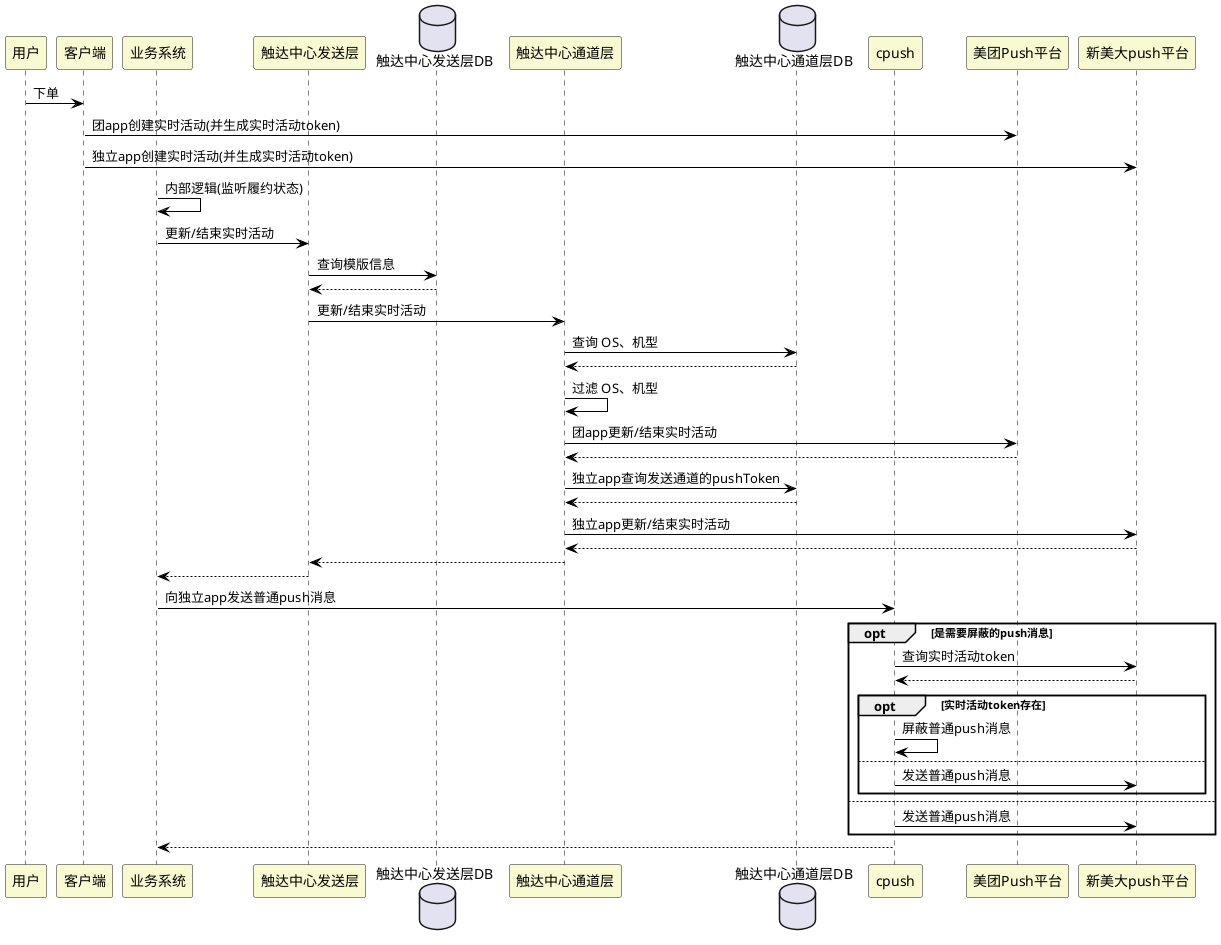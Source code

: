 @startuml
skinparam sequence {
ArrowColor black
LifeLineBorderColor black
LifeLineBackgroundColor khaki
ParticipantBackgroundColor lightgoldenrodyellow
}

participant	用户
participant	客户端
participant 业务系统
participant 触达中心发送层
database 触达中心发送层DB
participant 触达中心通道层
database 触达中心通道层DB
participant cpush
participant 美团Push平台
participant 新美大push平台

用户 -> 客户端: 下单
客户端 -> 美团Push平台 : 团app创建实时活动(并生成实时活动token)
客户端 -> 新美大push平台 : 独立app创建实时活动(并生成实时活动token)

业务系统 -> 业务系统: 内部逻辑(监听履约状态)
业务系统 -> 触达中心发送层: 更新/结束实时活动
触达中心发送层 -> 触达中心发送层DB : 查询模版信息
触达中心发送层 <-- 触达中心发送层DB
触达中心发送层 -> 触达中心通道层 : 更新/结束实时活动

触达中心通道层 -> 触达中心通道层DB : 查询 OS、机型
触达中心通道层DB --> 触达中心通道层
触达中心通道层 -> 触达中心通道层 : 过滤 OS、机型
触达中心通道层  -> 美团Push平台 : 团app更新/结束实时活动
触达中心通道层  <-- 美团Push平台
触达中心通道层 -> 触达中心通道层DB: 独立app查询发送通道的pushToken
触达中心通道层 <-- 触达中心通道层DB
触达中心通道层 -> 新美大push平台 : 独立app更新/结束实时活动
触达中心通道层  <-- 新美大push平台
触达中心发送层 <--  触达中心通道层
业务系统 <--  触达中心发送层

业务系统 -> cpush: 向独立app发送普通push消息
opt 是需要屏蔽的push消息
cpush -> 新美大push平台: 查询实时活动token
cpush <-- 新美大push平台
opt 实时活动token存在
cpush -> cpush: 屏蔽普通push消息
else
cpush -> 新美大push平台 : 发送普通push消息
end
else
cpush -> 新美大push平台 : 发送普通push消息
end
业务系统 <--  cpush

@enduml